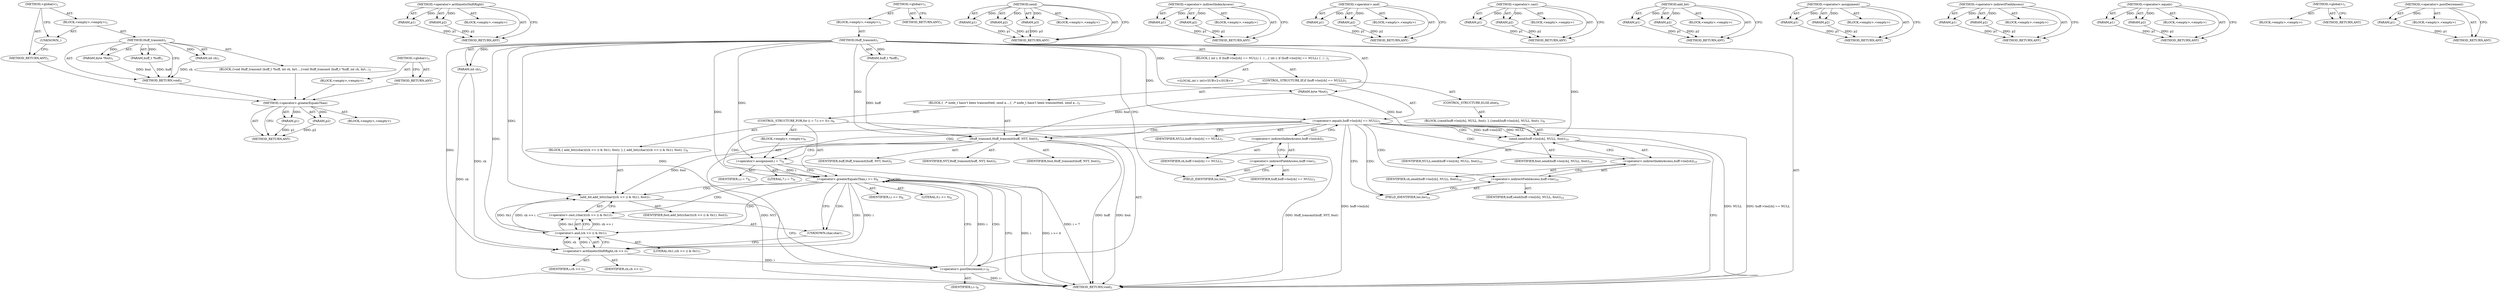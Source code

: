 digraph "&lt;global&gt;" {
vulnerable_98 [label=<(METHOD,&lt;operator&gt;.greaterEqualsThan)>];
vulnerable_99 [label=<(PARAM,p1)>];
vulnerable_100 [label=<(PARAM,p2)>];
vulnerable_101 [label=<(BLOCK,&lt;empty&gt;,&lt;empty&gt;)>];
vulnerable_102 [label=<(METHOD_RETURN,ANY)>];
vulnerable_122 [label=<(METHOD,&lt;operator&gt;.arithmeticShiftRight)>];
vulnerable_123 [label=<(PARAM,p1)>];
vulnerable_124 [label=<(PARAM,p2)>];
vulnerable_125 [label=<(BLOCK,&lt;empty&gt;,&lt;empty&gt;)>];
vulnerable_126 [label=<(METHOD_RETURN,ANY)>];
vulnerable_6 [label=<(METHOD,&lt;global&gt;)<SUB>1</SUB>>];
vulnerable_7 [label=<(BLOCK,&lt;empty&gt;,&lt;empty&gt;)<SUB>1</SUB>>];
vulnerable_8 [label=<(METHOD,Huff_transmit)<SUB>1</SUB>>];
vulnerable_9 [label=<(PARAM,huff_t *huff)<SUB>1</SUB>>];
vulnerable_10 [label=<(PARAM,int ch)<SUB>1</SUB>>];
vulnerable_11 [label=<(PARAM,byte *fout)<SUB>1</SUB>>];
vulnerable_12 [label=<(BLOCK,{
 	int i;
 	if (huff-&gt;loc[ch] == NULL) { 
 		/...,{
 	int i;
 	if (huff-&gt;loc[ch] == NULL) { 
 		/...)<SUB>1</SUB>>];
vulnerable_13 [label="<(LOCAL,int i: int)<SUB>2</SUB>>"];
vulnerable_14 [label=<(CONTROL_STRUCTURE,IF,if (huff-&gt;loc[ch] == NULL))<SUB>3</SUB>>];
vulnerable_15 [label=<(&lt;operator&gt;.equals,huff-&gt;loc[ch] == NULL)<SUB>3</SUB>>];
vulnerable_16 [label=<(&lt;operator&gt;.indirectIndexAccess,huff-&gt;loc[ch])<SUB>3</SUB>>];
vulnerable_17 [label=<(&lt;operator&gt;.indirectFieldAccess,huff-&gt;loc)<SUB>3</SUB>>];
vulnerable_18 [label=<(IDENTIFIER,huff,huff-&gt;loc[ch] == NULL)<SUB>3</SUB>>];
vulnerable_19 [label=<(FIELD_IDENTIFIER,loc,loc)<SUB>3</SUB>>];
vulnerable_20 [label=<(IDENTIFIER,ch,huff-&gt;loc[ch] == NULL)<SUB>3</SUB>>];
vulnerable_21 [label=<(IDENTIFIER,NULL,huff-&gt;loc[ch] == NULL)<SUB>3</SUB>>];
vulnerable_22 [label=<(BLOCK,{ 
 		/* node_t hasn't been transmitted, send a...,{ 
 		/* node_t hasn't been transmitted, send a...)<SUB>3</SUB>>];
vulnerable_23 [label=<(Huff_transmit,Huff_transmit(huff, NYT, fout))<SUB>5</SUB>>];
vulnerable_24 [label=<(IDENTIFIER,huff,Huff_transmit(huff, NYT, fout))<SUB>5</SUB>>];
vulnerable_25 [label=<(IDENTIFIER,NYT,Huff_transmit(huff, NYT, fout))<SUB>5</SUB>>];
vulnerable_26 [label=<(IDENTIFIER,fout,Huff_transmit(huff, NYT, fout))<SUB>5</SUB>>];
vulnerable_27 [label=<(CONTROL_STRUCTURE,FOR,for (i = 7;i &gt;= 0;i--))<SUB>6</SUB>>];
vulnerable_28 [label=<(BLOCK,&lt;empty&gt;,&lt;empty&gt;)<SUB>6</SUB>>];
vulnerable_29 [label=<(&lt;operator&gt;.assignment,i = 7)<SUB>6</SUB>>];
vulnerable_30 [label=<(IDENTIFIER,i,i = 7)<SUB>6</SUB>>];
vulnerable_31 [label=<(LITERAL,7,i = 7)<SUB>6</SUB>>];
vulnerable_32 [label=<(&lt;operator&gt;.greaterEqualsThan,i &gt;= 0)<SUB>6</SUB>>];
vulnerable_33 [label=<(IDENTIFIER,i,i &gt;= 0)<SUB>6</SUB>>];
vulnerable_34 [label=<(LITERAL,0,i &gt;= 0)<SUB>6</SUB>>];
vulnerable_35 [label=<(&lt;operator&gt;.postDecrement,i--)<SUB>6</SUB>>];
vulnerable_36 [label=<(IDENTIFIER,i,i--)<SUB>6</SUB>>];
vulnerable_37 [label=<(BLOCK,{
 			add_bit((char)((ch &gt;&gt; i) &amp; 0x1), fout);
 		},{
 			add_bit((char)((ch &gt;&gt; i) &amp; 0x1), fout);
 		})<SUB>6</SUB>>];
vulnerable_38 [label=<(add_bit,add_bit((char)((ch &gt;&gt; i) &amp; 0x1), fout))<SUB>7</SUB>>];
vulnerable_39 [label=<(&lt;operator&gt;.cast,(char)((ch &gt;&gt; i) &amp; 0x1))<SUB>7</SUB>>];
vulnerable_40 [label=<(UNKNOWN,char,char)<SUB>7</SUB>>];
vulnerable_41 [label=<(&lt;operator&gt;.and,(ch &gt;&gt; i) &amp; 0x1)<SUB>7</SUB>>];
vulnerable_42 [label=<(&lt;operator&gt;.arithmeticShiftRight,ch &gt;&gt; i)<SUB>7</SUB>>];
vulnerable_43 [label=<(IDENTIFIER,ch,ch &gt;&gt; i)<SUB>7</SUB>>];
vulnerable_44 [label=<(IDENTIFIER,i,ch &gt;&gt; i)<SUB>7</SUB>>];
vulnerable_45 [label=<(LITERAL,0x1,(ch &gt;&gt; i) &amp; 0x1)<SUB>7</SUB>>];
vulnerable_46 [label=<(IDENTIFIER,fout,add_bit((char)((ch &gt;&gt; i) &amp; 0x1), fout))<SUB>7</SUB>>];
vulnerable_47 [label=<(CONTROL_STRUCTURE,ELSE,else)<SUB>9</SUB>>];
vulnerable_48 [label=<(BLOCK,{
		send(huff-&gt;loc[ch], NULL, fout);
 	},{
		send(huff-&gt;loc[ch], NULL, fout);
 	})<SUB>9</SUB>>];
vulnerable_49 [label=<(send,send(huff-&gt;loc[ch], NULL, fout))<SUB>10</SUB>>];
vulnerable_50 [label=<(&lt;operator&gt;.indirectIndexAccess,huff-&gt;loc[ch])<SUB>10</SUB>>];
vulnerable_51 [label=<(&lt;operator&gt;.indirectFieldAccess,huff-&gt;loc)<SUB>10</SUB>>];
vulnerable_52 [label=<(IDENTIFIER,huff,send(huff-&gt;loc[ch], NULL, fout))<SUB>10</SUB>>];
vulnerable_53 [label=<(FIELD_IDENTIFIER,loc,loc)<SUB>10</SUB>>];
vulnerable_54 [label=<(IDENTIFIER,ch,send(huff-&gt;loc[ch], NULL, fout))<SUB>10</SUB>>];
vulnerable_55 [label=<(IDENTIFIER,NULL,send(huff-&gt;loc[ch], NULL, fout))<SUB>10</SUB>>];
vulnerable_56 [label=<(IDENTIFIER,fout,send(huff-&gt;loc[ch], NULL, fout))<SUB>10</SUB>>];
vulnerable_57 [label=<(METHOD_RETURN,void)<SUB>1</SUB>>];
vulnerable_59 [label=<(METHOD_RETURN,ANY)<SUB>1</SUB>>];
vulnerable_127 [label=<(METHOD,send)>];
vulnerable_128 [label=<(PARAM,p1)>];
vulnerable_129 [label=<(PARAM,p2)>];
vulnerable_130 [label=<(PARAM,p3)>];
vulnerable_131 [label=<(BLOCK,&lt;empty&gt;,&lt;empty&gt;)>];
vulnerable_132 [label=<(METHOD_RETURN,ANY)>];
vulnerable_83 [label=<(METHOD,&lt;operator&gt;.indirectIndexAccess)>];
vulnerable_84 [label=<(PARAM,p1)>];
vulnerable_85 [label=<(PARAM,p2)>];
vulnerable_86 [label=<(BLOCK,&lt;empty&gt;,&lt;empty&gt;)>];
vulnerable_87 [label=<(METHOD_RETURN,ANY)>];
vulnerable_117 [label=<(METHOD,&lt;operator&gt;.and)>];
vulnerable_118 [label=<(PARAM,p1)>];
vulnerable_119 [label=<(PARAM,p2)>];
vulnerable_120 [label=<(BLOCK,&lt;empty&gt;,&lt;empty&gt;)>];
vulnerable_121 [label=<(METHOD_RETURN,ANY)>];
vulnerable_112 [label=<(METHOD,&lt;operator&gt;.cast)>];
vulnerable_113 [label=<(PARAM,p1)>];
vulnerable_114 [label=<(PARAM,p2)>];
vulnerable_115 [label=<(BLOCK,&lt;empty&gt;,&lt;empty&gt;)>];
vulnerable_116 [label=<(METHOD_RETURN,ANY)>];
vulnerable_107 [label=<(METHOD,add_bit)>];
vulnerable_108 [label=<(PARAM,p1)>];
vulnerable_109 [label=<(PARAM,p2)>];
vulnerable_110 [label=<(BLOCK,&lt;empty&gt;,&lt;empty&gt;)>];
vulnerable_111 [label=<(METHOD_RETURN,ANY)>];
vulnerable_93 [label=<(METHOD,&lt;operator&gt;.assignment)>];
vulnerable_94 [label=<(PARAM,p1)>];
vulnerable_95 [label=<(PARAM,p2)>];
vulnerable_96 [label=<(BLOCK,&lt;empty&gt;,&lt;empty&gt;)>];
vulnerable_97 [label=<(METHOD_RETURN,ANY)>];
vulnerable_88 [label=<(METHOD,&lt;operator&gt;.indirectFieldAccess)>];
vulnerable_89 [label=<(PARAM,p1)>];
vulnerable_90 [label=<(PARAM,p2)>];
vulnerable_91 [label=<(BLOCK,&lt;empty&gt;,&lt;empty&gt;)>];
vulnerable_92 [label=<(METHOD_RETURN,ANY)>];
vulnerable_78 [label=<(METHOD,&lt;operator&gt;.equals)>];
vulnerable_79 [label=<(PARAM,p1)>];
vulnerable_80 [label=<(PARAM,p2)>];
vulnerable_81 [label=<(BLOCK,&lt;empty&gt;,&lt;empty&gt;)>];
vulnerable_82 [label=<(METHOD_RETURN,ANY)>];
vulnerable_72 [label=<(METHOD,&lt;global&gt;)<SUB>1</SUB>>];
vulnerable_73 [label=<(BLOCK,&lt;empty&gt;,&lt;empty&gt;)>];
vulnerable_74 [label=<(METHOD_RETURN,ANY)>];
vulnerable_103 [label=<(METHOD,&lt;operator&gt;.postDecrement)>];
vulnerable_104 [label=<(PARAM,p1)>];
vulnerable_105 [label=<(BLOCK,&lt;empty&gt;,&lt;empty&gt;)>];
vulnerable_106 [label=<(METHOD_RETURN,ANY)>];
fixed_6 [label=<(METHOD,&lt;global&gt;)<SUB>1</SUB>>];
fixed_7 [label=<(BLOCK,&lt;empty&gt;,&lt;empty&gt;)<SUB>1</SUB>>];
fixed_8 [label=<(METHOD,Huff_transmit)<SUB>1</SUB>>];
fixed_9 [label=<(PARAM,huff_t *huff)<SUB>1</SUB>>];
fixed_10 [label=<(PARAM,int ch)<SUB>1</SUB>>];
fixed_11 [label=<(PARAM,byte *fout)<SUB>1</SUB>>];
fixed_12 [label=<(BLOCK,{
void Huff_transmit (huff_t *huff, int ch, byt...,{
void Huff_transmit (huff_t *huff, int ch, byt...)<SUB>1</SUB>>];
fixed_13 [label=<(METHOD_RETURN,void)<SUB>1</SUB>>];
fixed_15 [label=<(UNKNOWN,,)>];
fixed_16 [label=<(METHOD_RETURN,ANY)<SUB>1</SUB>>];
fixed_29 [label=<(METHOD,&lt;global&gt;)<SUB>1</SUB>>];
fixed_30 [label=<(BLOCK,&lt;empty&gt;,&lt;empty&gt;)>];
fixed_31 [label=<(METHOD_RETURN,ANY)>];
vulnerable_98 -> vulnerable_99  [key=0, label="AST: "];
vulnerable_98 -> vulnerable_99  [key=1, label="DDG: "];
vulnerable_98 -> vulnerable_101  [key=0, label="AST: "];
vulnerable_98 -> vulnerable_100  [key=0, label="AST: "];
vulnerable_98 -> vulnerable_100  [key=1, label="DDG: "];
vulnerable_98 -> vulnerable_102  [key=0, label="AST: "];
vulnerable_98 -> vulnerable_102  [key=1, label="CFG: "];
vulnerable_99 -> vulnerable_102  [key=0, label="DDG: p1"];
vulnerable_100 -> vulnerable_102  [key=0, label="DDG: p2"];
vulnerable_122 -> vulnerable_123  [key=0, label="AST: "];
vulnerable_122 -> vulnerable_123  [key=1, label="DDG: "];
vulnerable_122 -> vulnerable_125  [key=0, label="AST: "];
vulnerable_122 -> vulnerable_124  [key=0, label="AST: "];
vulnerable_122 -> vulnerable_124  [key=1, label="DDG: "];
vulnerable_122 -> vulnerable_126  [key=0, label="AST: "];
vulnerable_122 -> vulnerable_126  [key=1, label="CFG: "];
vulnerable_123 -> vulnerable_126  [key=0, label="DDG: p1"];
vulnerable_124 -> vulnerable_126  [key=0, label="DDG: p2"];
vulnerable_6 -> vulnerable_7  [key=0, label="AST: "];
vulnerable_6 -> vulnerable_59  [key=0, label="AST: "];
vulnerable_6 -> vulnerable_59  [key=1, label="CFG: "];
vulnerable_7 -> vulnerable_8  [key=0, label="AST: "];
vulnerable_8 -> vulnerable_9  [key=0, label="AST: "];
vulnerable_8 -> vulnerable_9  [key=1, label="DDG: "];
vulnerable_8 -> vulnerable_10  [key=0, label="AST: "];
vulnerable_8 -> vulnerable_10  [key=1, label="DDG: "];
vulnerable_8 -> vulnerable_11  [key=0, label="AST: "];
vulnerable_8 -> vulnerable_11  [key=1, label="DDG: "];
vulnerable_8 -> vulnerable_12  [key=0, label="AST: "];
vulnerable_8 -> vulnerable_57  [key=0, label="AST: "];
vulnerable_8 -> vulnerable_19  [key=0, label="CFG: "];
vulnerable_8 -> vulnerable_15  [key=0, label="DDG: "];
vulnerable_8 -> vulnerable_23  [key=0, label="DDG: "];
vulnerable_8 -> vulnerable_29  [key=0, label="DDG: "];
vulnerable_8 -> vulnerable_32  [key=0, label="DDG: "];
vulnerable_8 -> vulnerable_35  [key=0, label="DDG: "];
vulnerable_8 -> vulnerable_49  [key=0, label="DDG: "];
vulnerable_8 -> vulnerable_38  [key=0, label="DDG: "];
vulnerable_8 -> vulnerable_41  [key=0, label="DDG: "];
vulnerable_8 -> vulnerable_42  [key=0, label="DDG: "];
vulnerable_9 -> vulnerable_23  [key=0, label="DDG: huff"];
vulnerable_10 -> vulnerable_57  [key=0, label="DDG: ch"];
vulnerable_10 -> vulnerable_42  [key=0, label="DDG: ch"];
vulnerable_11 -> vulnerable_23  [key=0, label="DDG: fout"];
vulnerable_11 -> vulnerable_49  [key=0, label="DDG: fout"];
vulnerable_12 -> vulnerable_13  [key=0, label="AST: "];
vulnerable_12 -> vulnerable_14  [key=0, label="AST: "];
vulnerable_14 -> vulnerable_15  [key=0, label="AST: "];
vulnerable_14 -> vulnerable_22  [key=0, label="AST: "];
vulnerable_14 -> vulnerable_47  [key=0, label="AST: "];
vulnerable_15 -> vulnerable_16  [key=0, label="AST: "];
vulnerable_15 -> vulnerable_21  [key=0, label="AST: "];
vulnerable_15 -> vulnerable_23  [key=0, label="CFG: "];
vulnerable_15 -> vulnerable_23  [key=1, label="CDG: "];
vulnerable_15 -> vulnerable_53  [key=0, label="CFG: "];
vulnerable_15 -> vulnerable_53  [key=1, label="CDG: "];
vulnerable_15 -> vulnerable_57  [key=0, label="DDG: huff-&gt;loc[ch]"];
vulnerable_15 -> vulnerable_57  [key=1, label="DDG: NULL"];
vulnerable_15 -> vulnerable_57  [key=2, label="DDG: huff-&gt;loc[ch] == NULL"];
vulnerable_15 -> vulnerable_49  [key=0, label="DDG: huff-&gt;loc[ch]"];
vulnerable_15 -> vulnerable_49  [key=1, label="DDG: NULL"];
vulnerable_15 -> vulnerable_49  [key=2, label="CDG: "];
vulnerable_15 -> vulnerable_32  [key=0, label="CDG: "];
vulnerable_15 -> vulnerable_51  [key=0, label="CDG: "];
vulnerable_15 -> vulnerable_29  [key=0, label="CDG: "];
vulnerable_15 -> vulnerable_50  [key=0, label="CDG: "];
vulnerable_16 -> vulnerable_17  [key=0, label="AST: "];
vulnerable_16 -> vulnerable_20  [key=0, label="AST: "];
vulnerable_16 -> vulnerable_15  [key=0, label="CFG: "];
vulnerable_17 -> vulnerable_18  [key=0, label="AST: "];
vulnerable_17 -> vulnerable_19  [key=0, label="AST: "];
vulnerable_17 -> vulnerable_16  [key=0, label="CFG: "];
vulnerable_19 -> vulnerable_17  [key=0, label="CFG: "];
vulnerable_22 -> vulnerable_23  [key=0, label="AST: "];
vulnerable_22 -> vulnerable_27  [key=0, label="AST: "];
vulnerable_23 -> vulnerable_24  [key=0, label="AST: "];
vulnerable_23 -> vulnerable_25  [key=0, label="AST: "];
vulnerable_23 -> vulnerable_26  [key=0, label="AST: "];
vulnerable_23 -> vulnerable_29  [key=0, label="CFG: "];
vulnerable_23 -> vulnerable_57  [key=0, label="DDG: huff"];
vulnerable_23 -> vulnerable_57  [key=1, label="DDG: fout"];
vulnerable_23 -> vulnerable_57  [key=2, label="DDG: Huff_transmit(huff, NYT, fout)"];
vulnerable_23 -> vulnerable_57  [key=3, label="DDG: NYT"];
vulnerable_23 -> vulnerable_38  [key=0, label="DDG: fout"];
vulnerable_27 -> vulnerable_28  [key=0, label="AST: "];
vulnerable_27 -> vulnerable_32  [key=0, label="AST: "];
vulnerable_27 -> vulnerable_35  [key=0, label="AST: "];
vulnerable_27 -> vulnerable_37  [key=0, label="AST: "];
vulnerable_28 -> vulnerable_29  [key=0, label="AST: "];
vulnerable_29 -> vulnerable_30  [key=0, label="AST: "];
vulnerable_29 -> vulnerable_31  [key=0, label="AST: "];
vulnerable_29 -> vulnerable_32  [key=0, label="CFG: "];
vulnerable_29 -> vulnerable_32  [key=1, label="DDG: i"];
vulnerable_29 -> vulnerable_57  [key=0, label="DDG: i = 7"];
vulnerable_32 -> vulnerable_33  [key=0, label="AST: "];
vulnerable_32 -> vulnerable_34  [key=0, label="AST: "];
vulnerable_32 -> vulnerable_40  [key=0, label="CFG: "];
vulnerable_32 -> vulnerable_40  [key=1, label="CDG: "];
vulnerable_32 -> vulnerable_57  [key=0, label="CFG: "];
vulnerable_32 -> vulnerable_57  [key=1, label="DDG: i"];
vulnerable_32 -> vulnerable_57  [key=2, label="DDG: i &gt;= 0"];
vulnerable_32 -> vulnerable_42  [key=0, label="DDG: i"];
vulnerable_32 -> vulnerable_42  [key=1, label="CDG: "];
vulnerable_32 -> vulnerable_32  [key=0, label="CDG: "];
vulnerable_32 -> vulnerable_38  [key=0, label="CDG: "];
vulnerable_32 -> vulnerable_41  [key=0, label="CDG: "];
vulnerable_32 -> vulnerable_35  [key=0, label="CDG: "];
vulnerable_32 -> vulnerable_39  [key=0, label="CDG: "];
vulnerable_35 -> vulnerable_36  [key=0, label="AST: "];
vulnerable_35 -> vulnerable_32  [key=0, label="CFG: "];
vulnerable_35 -> vulnerable_32  [key=1, label="DDG: i"];
vulnerable_35 -> vulnerable_57  [key=0, label="DDG: i--"];
vulnerable_37 -> vulnerable_38  [key=0, label="AST: "];
vulnerable_38 -> vulnerable_39  [key=0, label="AST: "];
vulnerable_38 -> vulnerable_46  [key=0, label="AST: "];
vulnerable_38 -> vulnerable_35  [key=0, label="CFG: "];
vulnerable_39 -> vulnerable_40  [key=0, label="AST: "];
vulnerable_39 -> vulnerable_41  [key=0, label="AST: "];
vulnerable_39 -> vulnerable_38  [key=0, label="CFG: "];
vulnerable_40 -> vulnerable_42  [key=0, label="CFG: "];
vulnerable_41 -> vulnerable_42  [key=0, label="AST: "];
vulnerable_41 -> vulnerable_45  [key=0, label="AST: "];
vulnerable_41 -> vulnerable_39  [key=0, label="CFG: "];
vulnerable_41 -> vulnerable_39  [key=1, label="DDG: ch &gt;&gt; i"];
vulnerable_41 -> vulnerable_39  [key=2, label="DDG: 0x1"];
vulnerable_41 -> vulnerable_38  [key=0, label="DDG: ch &gt;&gt; i"];
vulnerable_41 -> vulnerable_38  [key=1, label="DDG: 0x1"];
vulnerable_42 -> vulnerable_43  [key=0, label="AST: "];
vulnerable_42 -> vulnerable_44  [key=0, label="AST: "];
vulnerable_42 -> vulnerable_41  [key=0, label="CFG: "];
vulnerable_42 -> vulnerable_41  [key=1, label="DDG: ch"];
vulnerable_42 -> vulnerable_41  [key=2, label="DDG: i"];
vulnerable_42 -> vulnerable_35  [key=0, label="DDG: i"];
vulnerable_47 -> vulnerable_48  [key=0, label="AST: "];
vulnerable_48 -> vulnerable_49  [key=0, label="AST: "];
vulnerable_49 -> vulnerable_50  [key=0, label="AST: "];
vulnerable_49 -> vulnerable_55  [key=0, label="AST: "];
vulnerable_49 -> vulnerable_56  [key=0, label="AST: "];
vulnerable_49 -> vulnerable_57  [key=0, label="CFG: "];
vulnerable_50 -> vulnerable_51  [key=0, label="AST: "];
vulnerable_50 -> vulnerable_54  [key=0, label="AST: "];
vulnerable_50 -> vulnerable_49  [key=0, label="CFG: "];
vulnerable_51 -> vulnerable_52  [key=0, label="AST: "];
vulnerable_51 -> vulnerable_53  [key=0, label="AST: "];
vulnerable_51 -> vulnerable_50  [key=0, label="CFG: "];
vulnerable_53 -> vulnerable_51  [key=0, label="CFG: "];
vulnerable_127 -> vulnerable_128  [key=0, label="AST: "];
vulnerable_127 -> vulnerable_128  [key=1, label="DDG: "];
vulnerable_127 -> vulnerable_131  [key=0, label="AST: "];
vulnerable_127 -> vulnerable_129  [key=0, label="AST: "];
vulnerable_127 -> vulnerable_129  [key=1, label="DDG: "];
vulnerable_127 -> vulnerable_132  [key=0, label="AST: "];
vulnerable_127 -> vulnerable_132  [key=1, label="CFG: "];
vulnerable_127 -> vulnerable_130  [key=0, label="AST: "];
vulnerable_127 -> vulnerable_130  [key=1, label="DDG: "];
vulnerable_128 -> vulnerable_132  [key=0, label="DDG: p1"];
vulnerable_129 -> vulnerable_132  [key=0, label="DDG: p2"];
vulnerable_130 -> vulnerable_132  [key=0, label="DDG: p3"];
vulnerable_83 -> vulnerable_84  [key=0, label="AST: "];
vulnerable_83 -> vulnerable_84  [key=1, label="DDG: "];
vulnerable_83 -> vulnerable_86  [key=0, label="AST: "];
vulnerable_83 -> vulnerable_85  [key=0, label="AST: "];
vulnerable_83 -> vulnerable_85  [key=1, label="DDG: "];
vulnerable_83 -> vulnerable_87  [key=0, label="AST: "];
vulnerable_83 -> vulnerable_87  [key=1, label="CFG: "];
vulnerable_84 -> vulnerable_87  [key=0, label="DDG: p1"];
vulnerable_85 -> vulnerable_87  [key=0, label="DDG: p2"];
vulnerable_117 -> vulnerable_118  [key=0, label="AST: "];
vulnerable_117 -> vulnerable_118  [key=1, label="DDG: "];
vulnerable_117 -> vulnerable_120  [key=0, label="AST: "];
vulnerable_117 -> vulnerable_119  [key=0, label="AST: "];
vulnerable_117 -> vulnerable_119  [key=1, label="DDG: "];
vulnerable_117 -> vulnerable_121  [key=0, label="AST: "];
vulnerable_117 -> vulnerable_121  [key=1, label="CFG: "];
vulnerable_118 -> vulnerable_121  [key=0, label="DDG: p1"];
vulnerable_119 -> vulnerable_121  [key=0, label="DDG: p2"];
vulnerable_112 -> vulnerable_113  [key=0, label="AST: "];
vulnerable_112 -> vulnerable_113  [key=1, label="DDG: "];
vulnerable_112 -> vulnerable_115  [key=0, label="AST: "];
vulnerable_112 -> vulnerable_114  [key=0, label="AST: "];
vulnerable_112 -> vulnerable_114  [key=1, label="DDG: "];
vulnerable_112 -> vulnerable_116  [key=0, label="AST: "];
vulnerable_112 -> vulnerable_116  [key=1, label="CFG: "];
vulnerable_113 -> vulnerable_116  [key=0, label="DDG: p1"];
vulnerable_114 -> vulnerable_116  [key=0, label="DDG: p2"];
vulnerable_107 -> vulnerable_108  [key=0, label="AST: "];
vulnerable_107 -> vulnerable_108  [key=1, label="DDG: "];
vulnerable_107 -> vulnerable_110  [key=0, label="AST: "];
vulnerable_107 -> vulnerable_109  [key=0, label="AST: "];
vulnerable_107 -> vulnerable_109  [key=1, label="DDG: "];
vulnerable_107 -> vulnerable_111  [key=0, label="AST: "];
vulnerable_107 -> vulnerable_111  [key=1, label="CFG: "];
vulnerable_108 -> vulnerable_111  [key=0, label="DDG: p1"];
vulnerable_109 -> vulnerable_111  [key=0, label="DDG: p2"];
vulnerable_93 -> vulnerable_94  [key=0, label="AST: "];
vulnerable_93 -> vulnerable_94  [key=1, label="DDG: "];
vulnerable_93 -> vulnerable_96  [key=0, label="AST: "];
vulnerable_93 -> vulnerable_95  [key=0, label="AST: "];
vulnerable_93 -> vulnerable_95  [key=1, label="DDG: "];
vulnerable_93 -> vulnerable_97  [key=0, label="AST: "];
vulnerable_93 -> vulnerable_97  [key=1, label="CFG: "];
vulnerable_94 -> vulnerable_97  [key=0, label="DDG: p1"];
vulnerable_95 -> vulnerable_97  [key=0, label="DDG: p2"];
vulnerable_88 -> vulnerable_89  [key=0, label="AST: "];
vulnerable_88 -> vulnerable_89  [key=1, label="DDG: "];
vulnerable_88 -> vulnerable_91  [key=0, label="AST: "];
vulnerable_88 -> vulnerable_90  [key=0, label="AST: "];
vulnerable_88 -> vulnerable_90  [key=1, label="DDG: "];
vulnerable_88 -> vulnerable_92  [key=0, label="AST: "];
vulnerable_88 -> vulnerable_92  [key=1, label="CFG: "];
vulnerable_89 -> vulnerable_92  [key=0, label="DDG: p1"];
vulnerable_90 -> vulnerable_92  [key=0, label="DDG: p2"];
vulnerable_78 -> vulnerable_79  [key=0, label="AST: "];
vulnerable_78 -> vulnerable_79  [key=1, label="DDG: "];
vulnerable_78 -> vulnerable_81  [key=0, label="AST: "];
vulnerable_78 -> vulnerable_80  [key=0, label="AST: "];
vulnerable_78 -> vulnerable_80  [key=1, label="DDG: "];
vulnerable_78 -> vulnerable_82  [key=0, label="AST: "];
vulnerable_78 -> vulnerable_82  [key=1, label="CFG: "];
vulnerable_79 -> vulnerable_82  [key=0, label="DDG: p1"];
vulnerable_80 -> vulnerable_82  [key=0, label="DDG: p2"];
vulnerable_72 -> vulnerable_73  [key=0, label="AST: "];
vulnerable_72 -> vulnerable_74  [key=0, label="AST: "];
vulnerable_72 -> vulnerable_74  [key=1, label="CFG: "];
vulnerable_103 -> vulnerable_104  [key=0, label="AST: "];
vulnerable_103 -> vulnerable_104  [key=1, label="DDG: "];
vulnerable_103 -> vulnerable_105  [key=0, label="AST: "];
vulnerable_103 -> vulnerable_106  [key=0, label="AST: "];
vulnerable_103 -> vulnerable_106  [key=1, label="CFG: "];
vulnerable_104 -> vulnerable_106  [key=0, label="DDG: p1"];
fixed_6 -> fixed_7  [key=0, label="AST: "];
fixed_6 -> fixed_16  [key=0, label="AST: "];
fixed_6 -> fixed_15  [key=0, label="CFG: "];
fixed_7 -> fixed_8  [key=0, label="AST: "];
fixed_7 -> fixed_15  [key=0, label="AST: "];
fixed_8 -> fixed_9  [key=0, label="AST: "];
fixed_8 -> fixed_9  [key=1, label="DDG: "];
fixed_8 -> fixed_10  [key=0, label="AST: "];
fixed_8 -> fixed_10  [key=1, label="DDG: "];
fixed_8 -> fixed_11  [key=0, label="AST: "];
fixed_8 -> fixed_11  [key=1, label="DDG: "];
fixed_8 -> fixed_12  [key=0, label="AST: "];
fixed_8 -> fixed_13  [key=0, label="AST: "];
fixed_8 -> fixed_13  [key=1, label="CFG: "];
fixed_9 -> fixed_13  [key=0, label="DDG: huff"];
fixed_10 -> fixed_13  [key=0, label="DDG: ch"];
fixed_11 -> fixed_13  [key=0, label="DDG: fout"];
fixed_12 -> vulnerable_98  [key=0];
fixed_13 -> vulnerable_98  [key=0];
fixed_15 -> fixed_16  [key=0, label="CFG: "];
fixed_16 -> vulnerable_98  [key=0];
fixed_29 -> fixed_30  [key=0, label="AST: "];
fixed_29 -> fixed_31  [key=0, label="AST: "];
fixed_29 -> fixed_31  [key=1, label="CFG: "];
fixed_30 -> vulnerable_98  [key=0];
fixed_31 -> vulnerable_98  [key=0];
}
